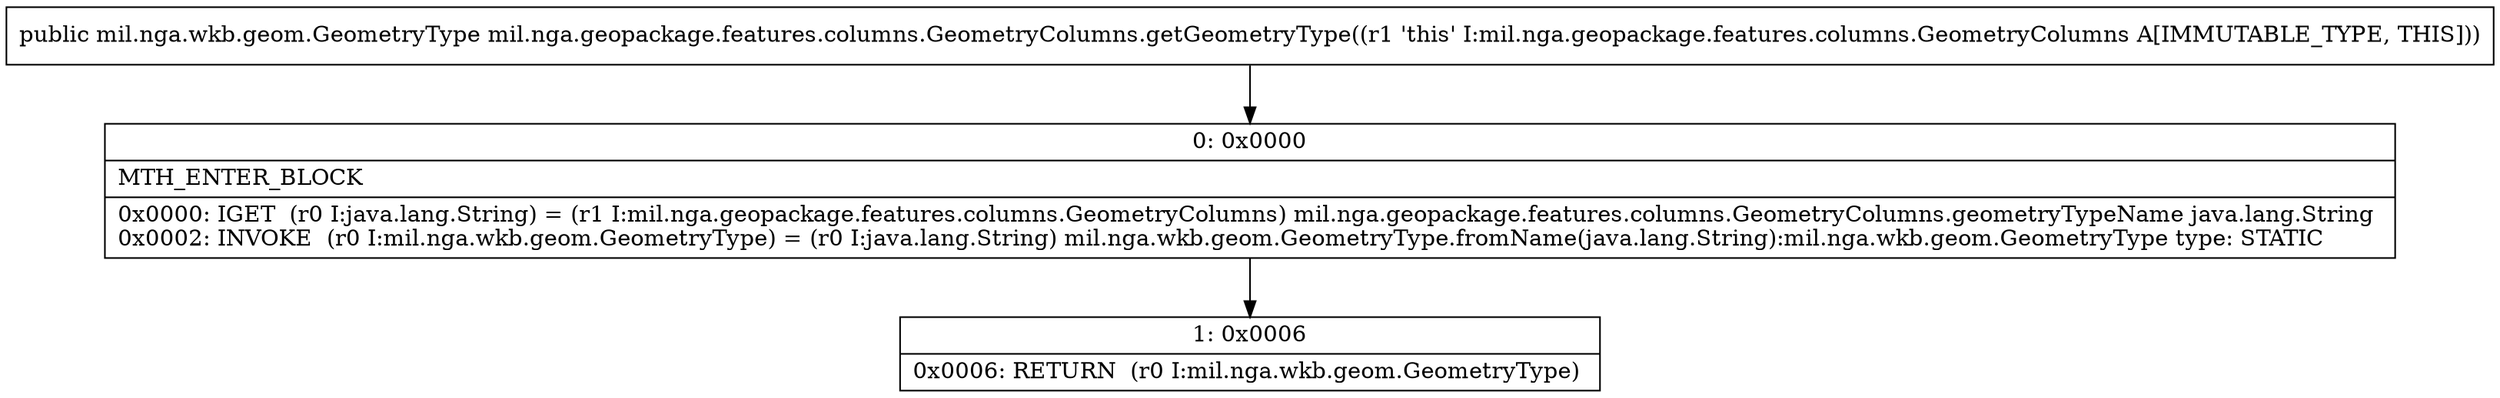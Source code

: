 digraph "CFG formil.nga.geopackage.features.columns.GeometryColumns.getGeometryType()Lmil\/nga\/wkb\/geom\/GeometryType;" {
Node_0 [shape=record,label="{0\:\ 0x0000|MTH_ENTER_BLOCK\l|0x0000: IGET  (r0 I:java.lang.String) = (r1 I:mil.nga.geopackage.features.columns.GeometryColumns) mil.nga.geopackage.features.columns.GeometryColumns.geometryTypeName java.lang.String \l0x0002: INVOKE  (r0 I:mil.nga.wkb.geom.GeometryType) = (r0 I:java.lang.String) mil.nga.wkb.geom.GeometryType.fromName(java.lang.String):mil.nga.wkb.geom.GeometryType type: STATIC \l}"];
Node_1 [shape=record,label="{1\:\ 0x0006|0x0006: RETURN  (r0 I:mil.nga.wkb.geom.GeometryType) \l}"];
MethodNode[shape=record,label="{public mil.nga.wkb.geom.GeometryType mil.nga.geopackage.features.columns.GeometryColumns.getGeometryType((r1 'this' I:mil.nga.geopackage.features.columns.GeometryColumns A[IMMUTABLE_TYPE, THIS])) }"];
MethodNode -> Node_0;
Node_0 -> Node_1;
}


